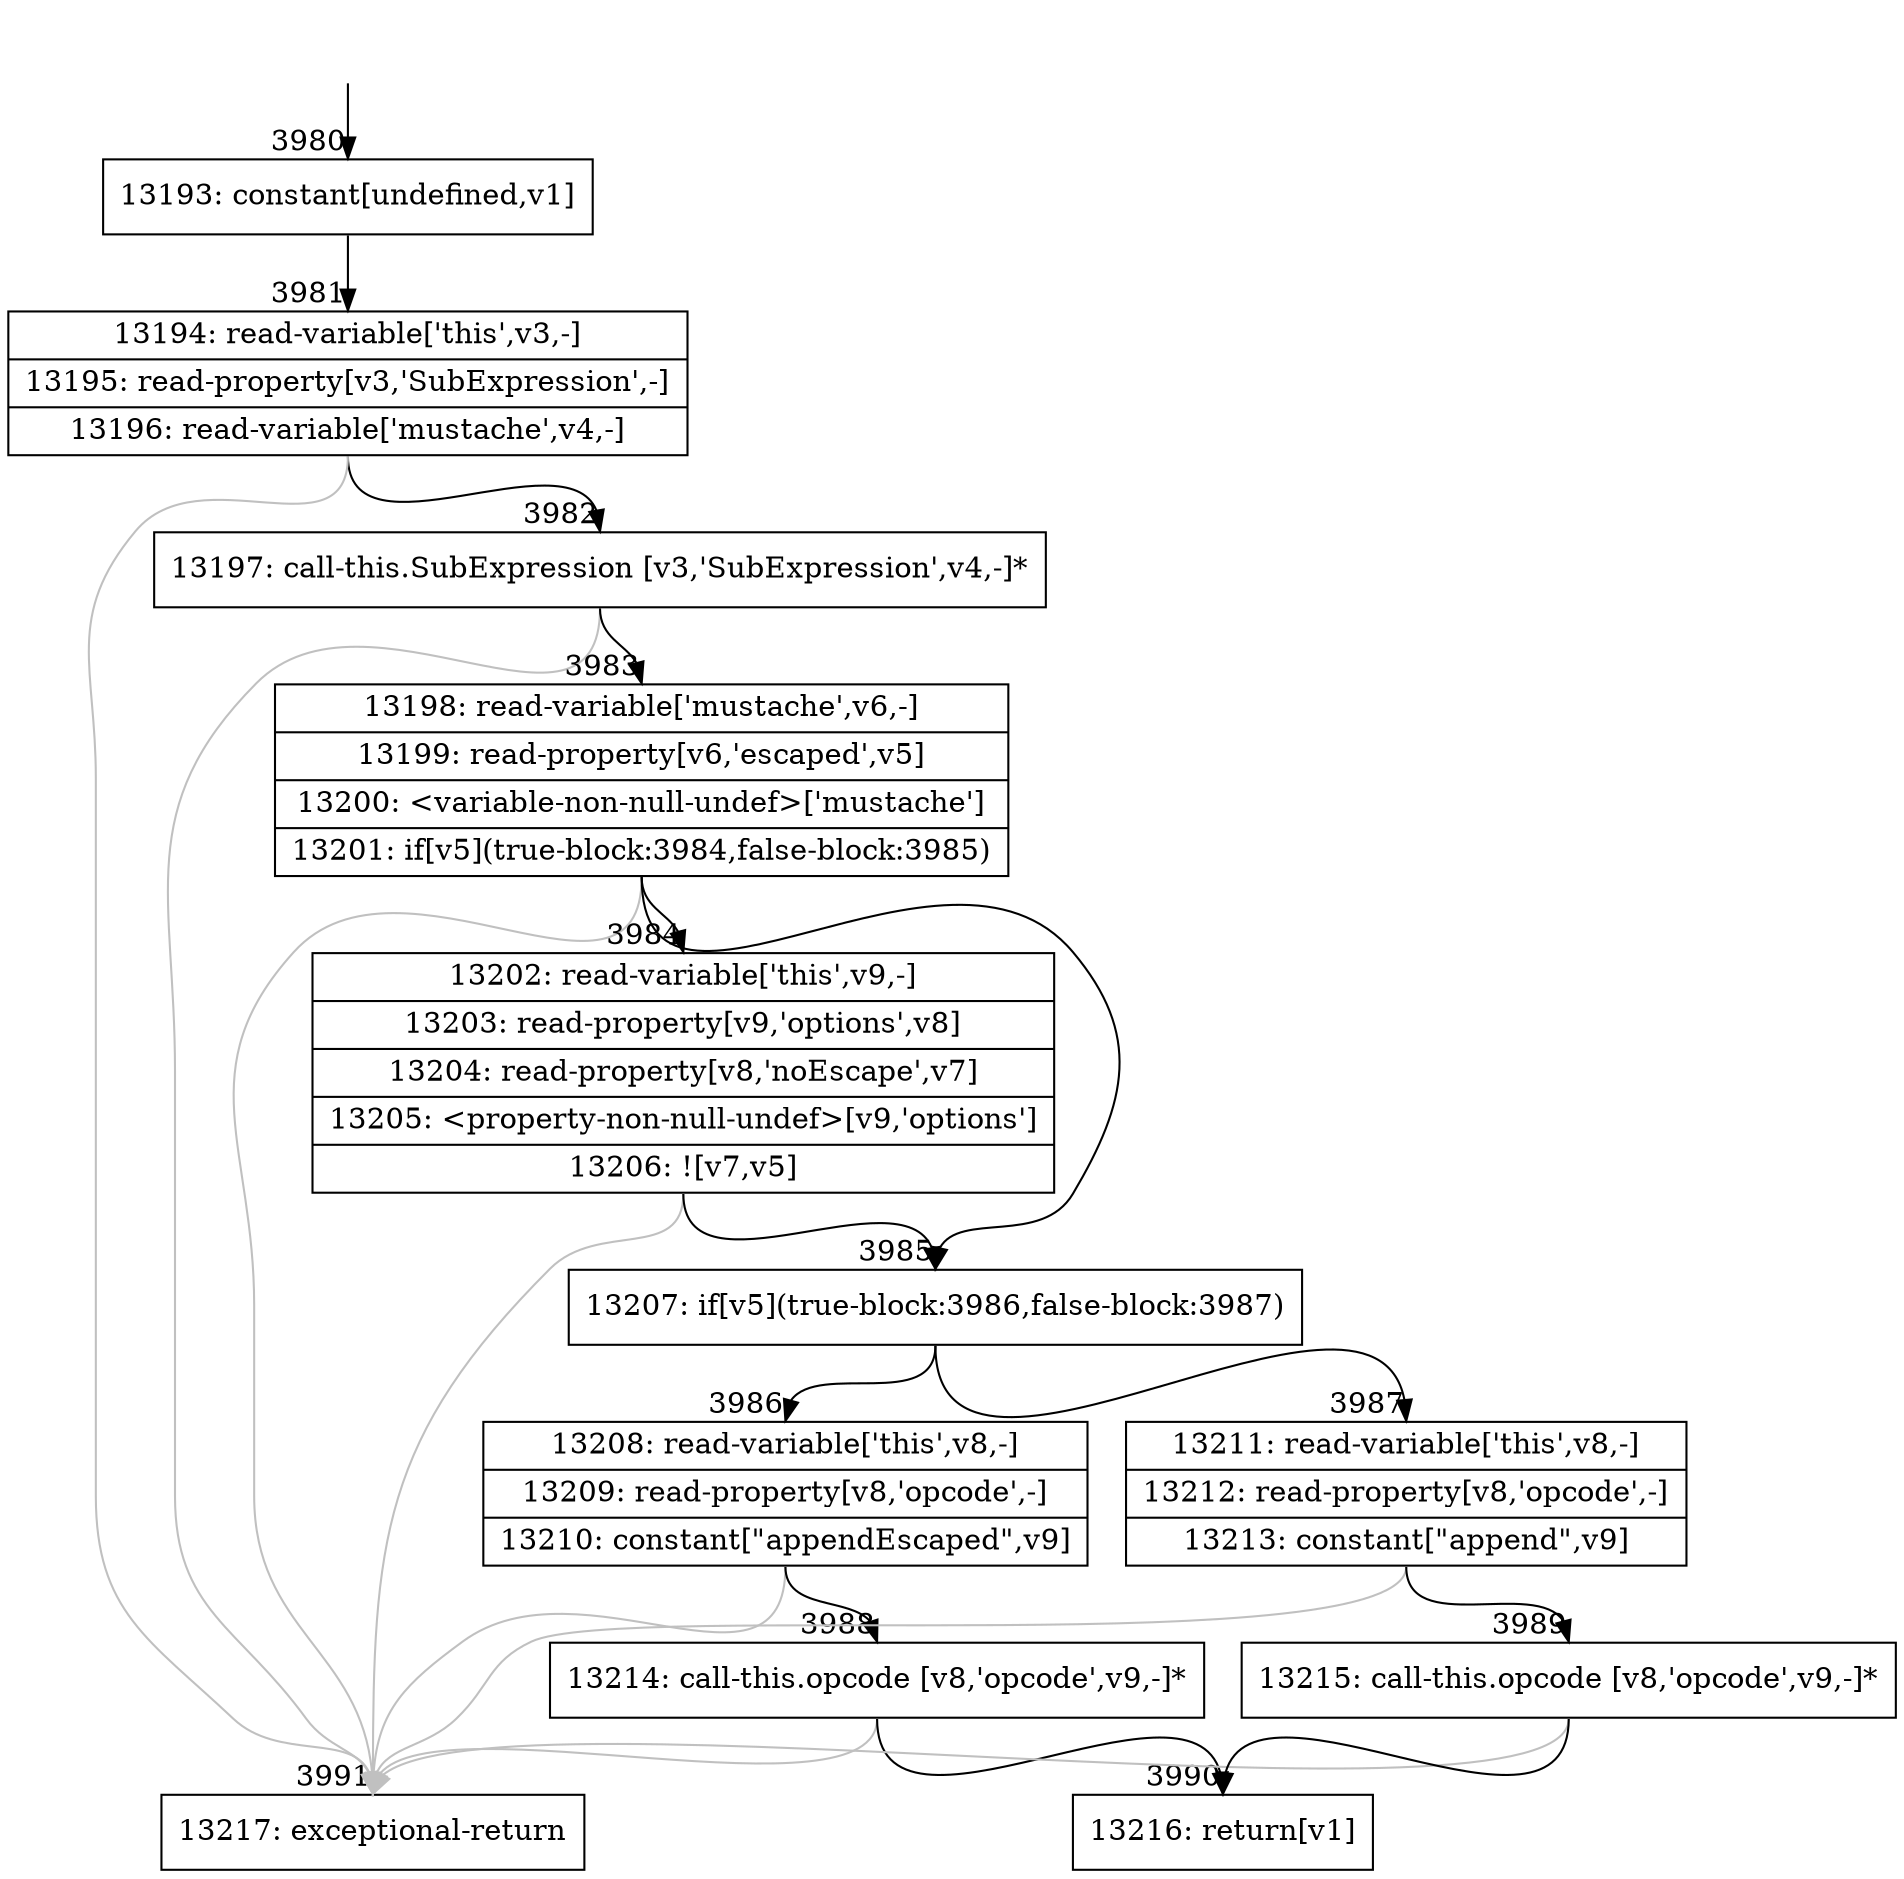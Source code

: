digraph {
rankdir="TD"
BB_entry156[shape=none,label=""];
BB_entry156 -> BB3980 [tailport=s, headport=n, headlabel="    3980"]
BB3980 [shape=record label="{13193: constant[undefined,v1]}" ] 
BB3980 -> BB3981 [tailport=s, headport=n, headlabel="      3981"]
BB3981 [shape=record label="{13194: read-variable['this',v3,-]|13195: read-property[v3,'SubExpression',-]|13196: read-variable['mustache',v4,-]}" ] 
BB3981 -> BB3982 [tailport=s, headport=n, headlabel="      3982"]
BB3981 -> BB3991 [tailport=s, headport=n, color=gray, headlabel="      3991"]
BB3982 [shape=record label="{13197: call-this.SubExpression [v3,'SubExpression',v4,-]*}" ] 
BB3982 -> BB3983 [tailport=s, headport=n, headlabel="      3983"]
BB3982 -> BB3991 [tailport=s, headport=n, color=gray]
BB3983 [shape=record label="{13198: read-variable['mustache',v6,-]|13199: read-property[v6,'escaped',v5]|13200: \<variable-non-null-undef\>['mustache']|13201: if[v5](true-block:3984,false-block:3985)}" ] 
BB3983 -> BB3985 [tailport=s, headport=n, headlabel="      3985"]
BB3983 -> BB3984 [tailport=s, headport=n, headlabel="      3984"]
BB3983 -> BB3991 [tailport=s, headport=n, color=gray]
BB3984 [shape=record label="{13202: read-variable['this',v9,-]|13203: read-property[v9,'options',v8]|13204: read-property[v8,'noEscape',v7]|13205: \<property-non-null-undef\>[v9,'options']|13206: ![v7,v5]}" ] 
BB3984 -> BB3985 [tailport=s, headport=n]
BB3984 -> BB3991 [tailport=s, headport=n, color=gray]
BB3985 [shape=record label="{13207: if[v5](true-block:3986,false-block:3987)}" ] 
BB3985 -> BB3986 [tailport=s, headport=n, headlabel="      3986"]
BB3985 -> BB3987 [tailport=s, headport=n, headlabel="      3987"]
BB3986 [shape=record label="{13208: read-variable['this',v8,-]|13209: read-property[v8,'opcode',-]|13210: constant[\"appendEscaped\",v9]}" ] 
BB3986 -> BB3988 [tailport=s, headport=n, headlabel="      3988"]
BB3986 -> BB3991 [tailport=s, headport=n, color=gray]
BB3987 [shape=record label="{13211: read-variable['this',v8,-]|13212: read-property[v8,'opcode',-]|13213: constant[\"append\",v9]}" ] 
BB3987 -> BB3989 [tailport=s, headport=n, headlabel="      3989"]
BB3987 -> BB3991 [tailport=s, headport=n, color=gray]
BB3988 [shape=record label="{13214: call-this.opcode [v8,'opcode',v9,-]*}" ] 
BB3988 -> BB3990 [tailport=s, headport=n, headlabel="      3990"]
BB3988 -> BB3991 [tailport=s, headport=n, color=gray]
BB3989 [shape=record label="{13215: call-this.opcode [v8,'opcode',v9,-]*}" ] 
BB3989 -> BB3990 [tailport=s, headport=n]
BB3989 -> BB3991 [tailport=s, headport=n, color=gray]
BB3990 [shape=record label="{13216: return[v1]}" ] 
BB3991 [shape=record label="{13217: exceptional-return}" ] 
//#$~ 2129
}
